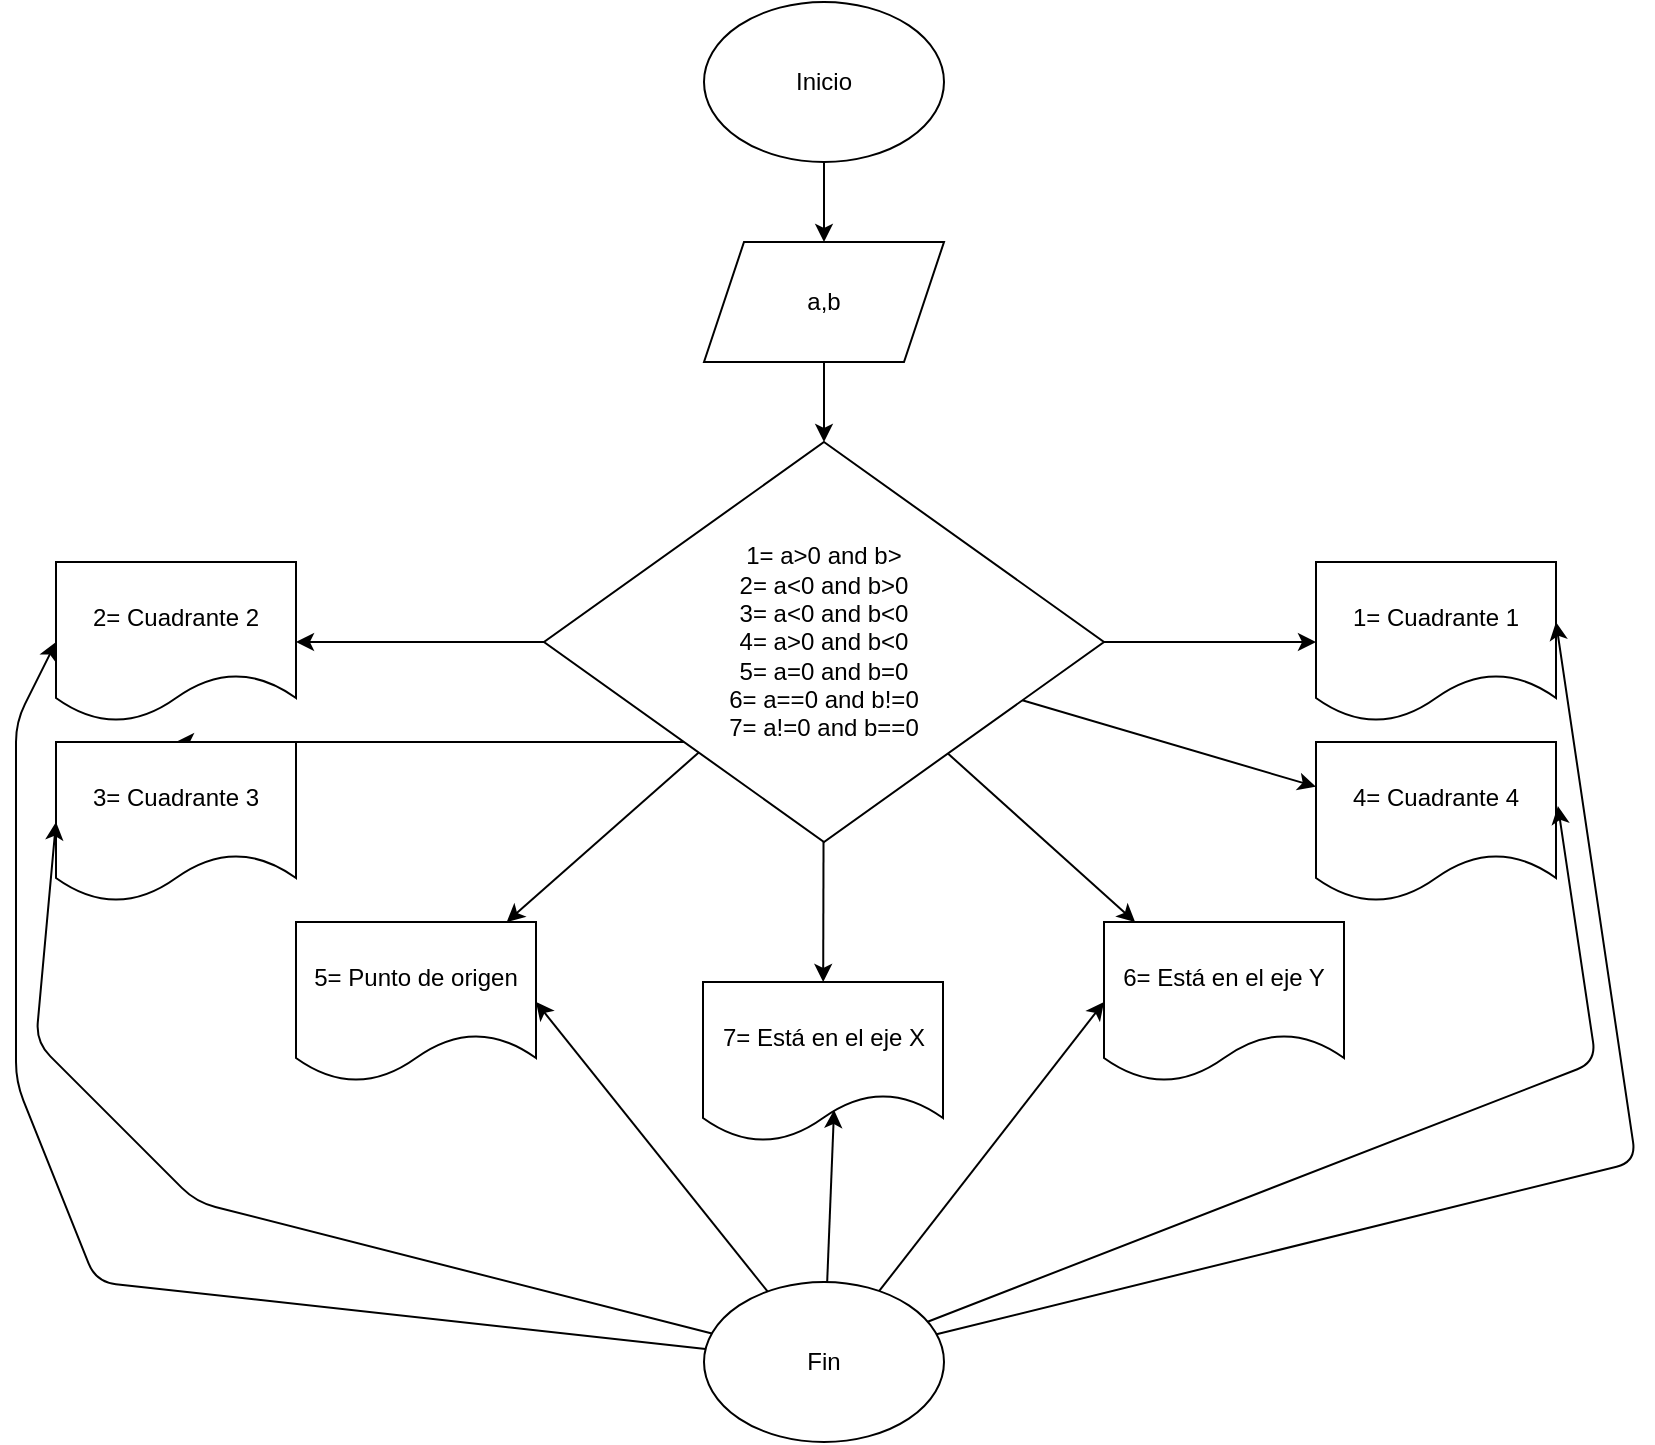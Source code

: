 <mxfile>
    <diagram id="KyIdZdmUboVothwKImnX" name="Página-1">
        <mxGraphModel dx="1199" dy="800" grid="1" gridSize="10" guides="1" tooltips="1" connect="1" arrows="1" fold="1" page="1" pageScale="1" pageWidth="827" pageHeight="1169" math="0" shadow="0">
            <root>
                <mxCell id="0"/>
                <mxCell id="1" parent="0"/>
                <mxCell id="4" value="" style="edgeStyle=none;html=1;" edge="1" parent="1" source="2" target="3">
                    <mxGeometry relative="1" as="geometry"/>
                </mxCell>
                <mxCell id="2" value="Inicio" style="ellipse;whiteSpace=wrap;html=1;" vertex="1" parent="1">
                    <mxGeometry x="354" y="30" width="120" height="80" as="geometry"/>
                </mxCell>
                <mxCell id="6" value="" style="edgeStyle=none;html=1;" edge="1" parent="1" source="3" target="5">
                    <mxGeometry relative="1" as="geometry"/>
                </mxCell>
                <mxCell id="3" value="a,b" style="shape=parallelogram;perimeter=parallelogramPerimeter;whiteSpace=wrap;html=1;fixedSize=1;" vertex="1" parent="1">
                    <mxGeometry x="354" y="150" width="120" height="60" as="geometry"/>
                </mxCell>
                <mxCell id="19" value="" style="edgeStyle=none;html=1;fontFamily=Helvetica;fontSize=12;fontColor=default;" edge="1" parent="1" source="5" target="18">
                    <mxGeometry relative="1" as="geometry"/>
                </mxCell>
                <mxCell id="21" value="" style="edgeStyle=none;html=1;fontFamily=Helvetica;fontSize=12;fontColor=default;" edge="1" parent="1" source="5" target="20">
                    <mxGeometry relative="1" as="geometry"/>
                </mxCell>
                <mxCell id="22" style="edgeStyle=none;html=1;exitX=0;exitY=1;exitDx=0;exitDy=0;fontFamily=Helvetica;fontSize=12;fontColor=default;entryX=0.5;entryY=0;entryDx=0;entryDy=0;" edge="1" parent="1" source="5" target="23">
                    <mxGeometry relative="1" as="geometry">
                        <mxPoint x="260" y="460" as="targetPoint"/>
                    </mxGeometry>
                </mxCell>
                <mxCell id="25" value="" style="edgeStyle=none;html=1;fontFamily=Helvetica;fontSize=12;fontColor=default;" edge="1" parent="1" source="5" target="24">
                    <mxGeometry relative="1" as="geometry"/>
                </mxCell>
                <mxCell id="27" value="" style="edgeStyle=none;html=1;fontFamily=Helvetica;fontSize=12;fontColor=default;" edge="1" parent="1" source="5" target="26">
                    <mxGeometry relative="1" as="geometry"/>
                </mxCell>
                <mxCell id="29" value="" style="edgeStyle=none;html=1;fontFamily=Helvetica;fontSize=12;fontColor=default;" edge="1" parent="1" source="5" target="28">
                    <mxGeometry relative="1" as="geometry"/>
                </mxCell>
                <mxCell id="31" value="" style="edgeStyle=none;html=1;fontFamily=Helvetica;fontSize=12;fontColor=default;" edge="1" parent="1" source="5" target="30">
                    <mxGeometry relative="1" as="geometry"/>
                </mxCell>
                <mxCell id="5" value="&lt;div&gt;&lt;span&gt;1= a&amp;gt;0 and b&amp;gt;&lt;/span&gt;&lt;/div&gt;&lt;div&gt;&lt;span&gt;2= a&amp;lt;0 and b&amp;gt;0&lt;/span&gt;&lt;/div&gt;&lt;div&gt;&lt;span&gt;3= a&amp;lt;0 and b&amp;lt;0&lt;/span&gt;&lt;/div&gt;&lt;div&gt;&lt;span&gt;4= a&amp;gt;0 and b&amp;lt;0&lt;/span&gt;&lt;/div&gt;&lt;div&gt;&lt;span&gt;5= a=0 and b=0&lt;/span&gt;&lt;/div&gt;&lt;div&gt;&lt;span&gt;6= a==0 and b!=0&lt;/span&gt;&lt;/div&gt;&lt;div&gt;&lt;span&gt;7= a!=0 and b==0&lt;/span&gt;&lt;/div&gt;" style="rhombus;whiteSpace=wrap;html=1;align=center;" vertex="1" parent="1">
                    <mxGeometry x="274" y="250" width="280" height="200" as="geometry"/>
                </mxCell>
                <mxCell id="18" value="1= Cuadrante 1" style="shape=document;whiteSpace=wrap;html=1;boundedLbl=1;" vertex="1" parent="1">
                    <mxGeometry x="660" y="310" width="120" height="80" as="geometry"/>
                </mxCell>
                <mxCell id="20" value="2= Cuadrante 2" style="shape=document;whiteSpace=wrap;html=1;boundedLbl=1;" vertex="1" parent="1">
                    <mxGeometry x="30" y="310" width="120" height="80" as="geometry"/>
                </mxCell>
                <mxCell id="23" value="3= Cuadrante 3" style="shape=document;whiteSpace=wrap;html=1;boundedLbl=1;fontFamily=Helvetica;fontSize=12;fontColor=default;strokeColor=default;fillColor=default;" vertex="1" parent="1">
                    <mxGeometry x="30" y="400" width="120" height="80" as="geometry"/>
                </mxCell>
                <mxCell id="24" value="4= Cuadrante 4" style="shape=document;whiteSpace=wrap;html=1;boundedLbl=1;" vertex="1" parent="1">
                    <mxGeometry x="660" y="400" width="120" height="80" as="geometry"/>
                </mxCell>
                <mxCell id="26" value="5= Punto de origen" style="shape=document;whiteSpace=wrap;html=1;boundedLbl=1;" vertex="1" parent="1">
                    <mxGeometry x="150" y="490" width="120" height="80" as="geometry"/>
                </mxCell>
                <mxCell id="28" value="6= Está en el eje Y" style="shape=document;whiteSpace=wrap;html=1;boundedLbl=1;" vertex="1" parent="1">
                    <mxGeometry x="554" y="490" width="120" height="80" as="geometry"/>
                </mxCell>
                <mxCell id="30" value="7= Está en el eje X" style="shape=document;whiteSpace=wrap;html=1;boundedLbl=1;" vertex="1" parent="1">
                    <mxGeometry x="353.5" y="520" width="120" height="80" as="geometry"/>
                </mxCell>
                <mxCell id="33" style="edgeStyle=none;html=1;entryX=0;entryY=0.5;entryDx=0;entryDy=0;fontFamily=Helvetica;fontSize=12;fontColor=default;" edge="1" parent="1" source="32" target="20">
                    <mxGeometry relative="1" as="geometry">
                        <Array as="points">
                            <mxPoint x="50" y="670"/>
                            <mxPoint x="10" y="570"/>
                            <mxPoint x="10" y="390"/>
                        </Array>
                    </mxGeometry>
                </mxCell>
                <mxCell id="34" style="edgeStyle=none;html=1;fontFamily=Helvetica;fontSize=12;fontColor=default;entryX=0;entryY=0.5;entryDx=0;entryDy=0;" edge="1" parent="1" source="32" target="23">
                    <mxGeometry relative="1" as="geometry">
                        <mxPoint x="20" y="440" as="targetPoint"/>
                        <Array as="points">
                            <mxPoint x="100" y="630"/>
                            <mxPoint x="20" y="550"/>
                        </Array>
                    </mxGeometry>
                </mxCell>
                <mxCell id="35" style="edgeStyle=none;html=1;entryX=1;entryY=0.5;entryDx=0;entryDy=0;fontFamily=Helvetica;fontSize=12;fontColor=default;" edge="1" parent="1" source="32" target="26">
                    <mxGeometry relative="1" as="geometry"/>
                </mxCell>
                <mxCell id="37" style="edgeStyle=none;html=1;entryX=0;entryY=0.5;entryDx=0;entryDy=0;fontFamily=Helvetica;fontSize=12;fontColor=default;" edge="1" parent="1" source="32" target="28">
                    <mxGeometry relative="1" as="geometry"/>
                </mxCell>
                <mxCell id="38" style="edgeStyle=none;html=1;fontFamily=Helvetica;fontSize=12;fontColor=default;entryX=1.008;entryY=0.4;entryDx=0;entryDy=0;entryPerimeter=0;" edge="1" parent="1" source="32" target="24">
                    <mxGeometry relative="1" as="geometry">
                        <mxPoint x="810" y="430" as="targetPoint"/>
                        <Array as="points">
                            <mxPoint x="800" y="560"/>
                        </Array>
                    </mxGeometry>
                </mxCell>
                <mxCell id="39" style="edgeStyle=none;html=1;fontFamily=Helvetica;fontSize=12;fontColor=default;entryX=1;entryY=0.375;entryDx=0;entryDy=0;entryPerimeter=0;" edge="1" parent="1" source="32" target="18">
                    <mxGeometry relative="1" as="geometry">
                        <mxPoint x="800" y="340" as="targetPoint"/>
                        <Array as="points">
                            <mxPoint x="820" y="610"/>
                        </Array>
                    </mxGeometry>
                </mxCell>
                <mxCell id="40" style="edgeStyle=none;html=1;entryX=0.546;entryY=0.8;entryDx=0;entryDy=0;entryPerimeter=0;fontFamily=Helvetica;fontSize=12;fontColor=default;" edge="1" parent="1" source="32" target="30">
                    <mxGeometry relative="1" as="geometry"/>
                </mxCell>
                <mxCell id="32" value="Fin" style="ellipse;whiteSpace=wrap;html=1;fontFamily=Helvetica;fontSize=12;fontColor=default;strokeColor=default;fillColor=default;" vertex="1" parent="1">
                    <mxGeometry x="354" y="670" width="120" height="80" as="geometry"/>
                </mxCell>
            </root>
        </mxGraphModel>
    </diagram>
</mxfile>